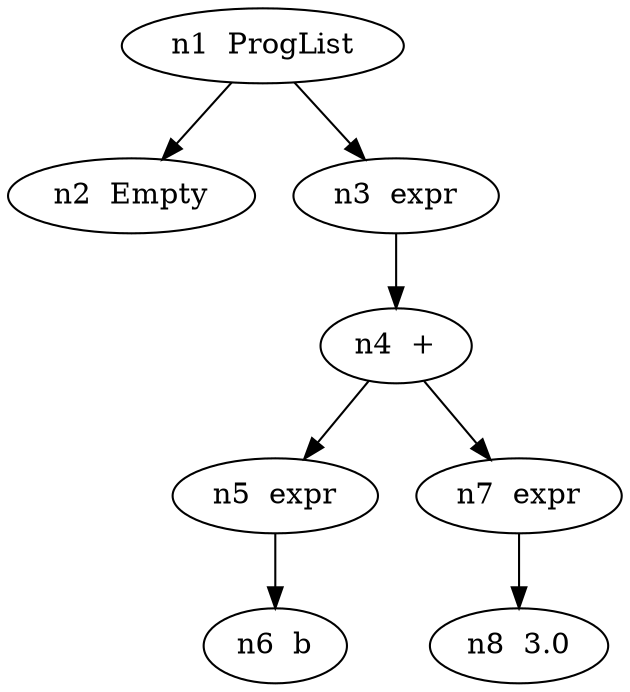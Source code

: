 // Compilador
digraph {
	n1 [label="n1  ProgList"]
	n2 [label="n2  Empty"]
		n1 -> n2
	n4 [label="n4  +"]
	n6 [label="n6  b"]
		n5 -> n6
	n5 [label="n5  expr"]
	n8 [label="n8  3.0"]
		n7 -> n8
	n7 [label="n7  expr"]
		n4 -> n5
		n4 -> n7
		n3 -> n4
	n3 [label="n3  expr"]
		n1 -> n3
}
